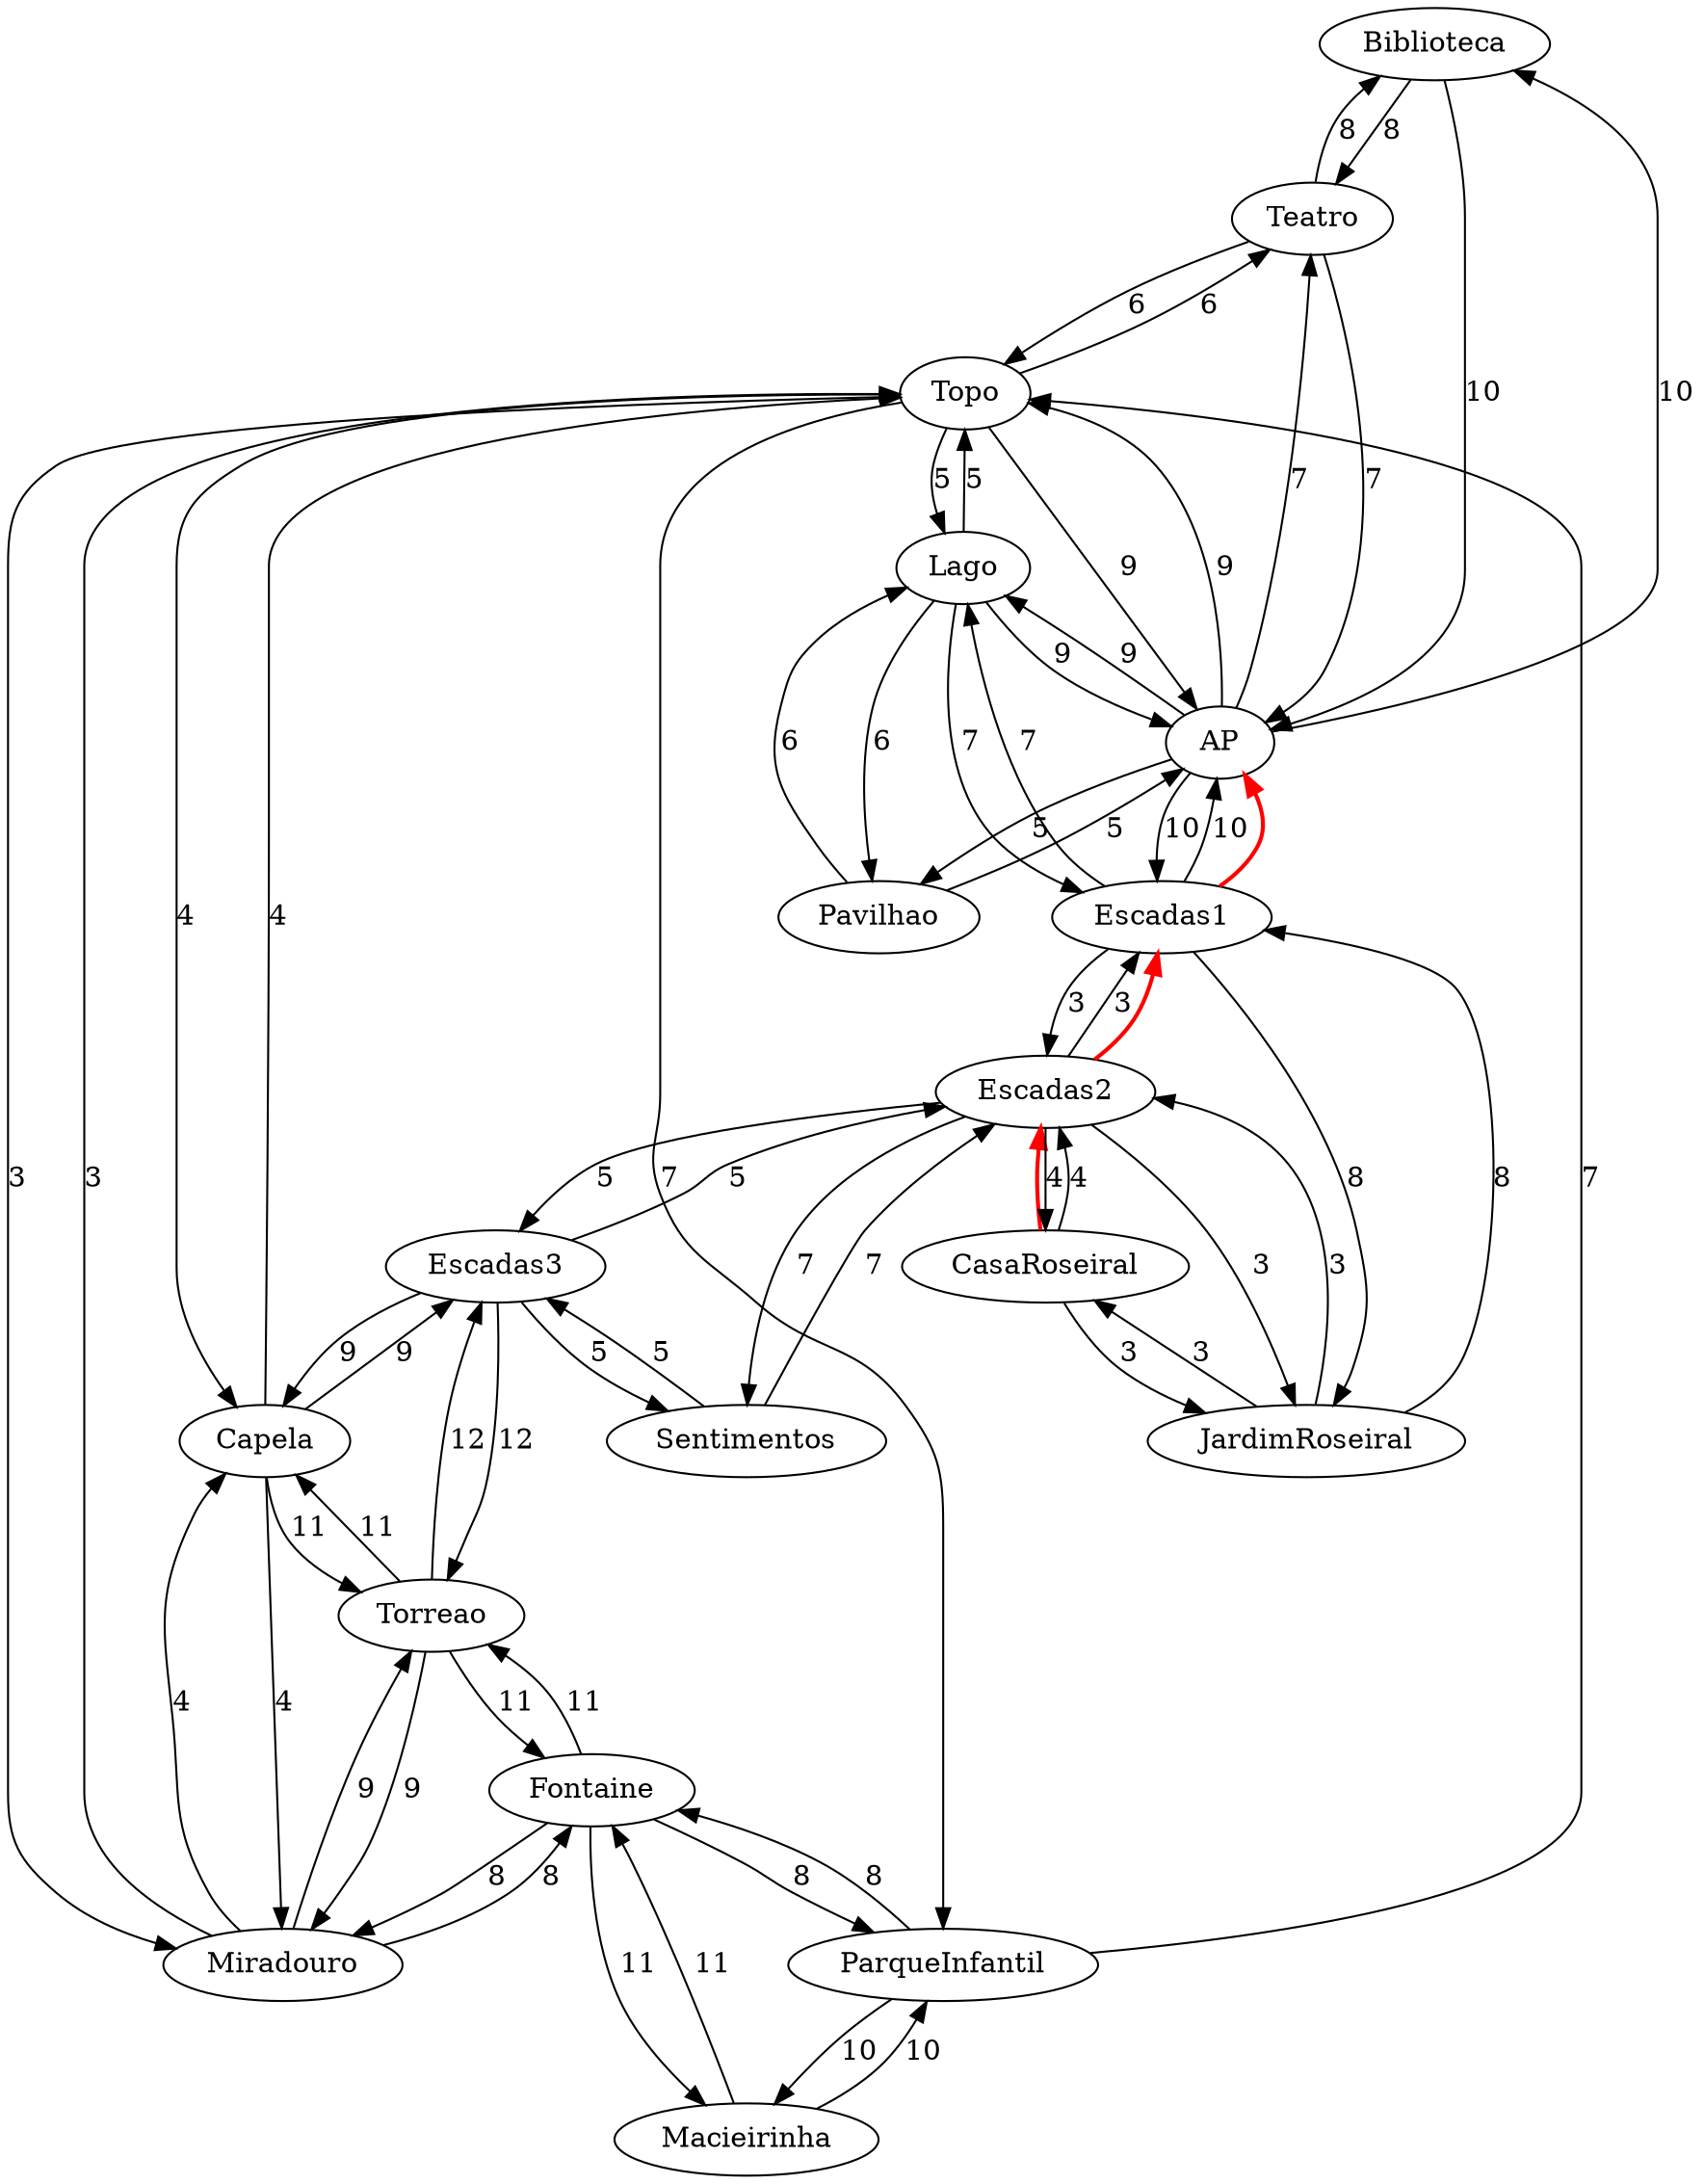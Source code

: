 digraph G {
  "﻿Biblioteca" [label="﻿Biblioteca"];
  "Teatro" [label="Teatro"];
  "AP" [label="AP"];
  "Pavilhao" [label="Pavilhao"];
  "Topo" [label="Topo"];
  "ParqueInfantil" [label="ParqueInfantil"];
  "Macieirinha" [label="Macieirinha"];
  "Fontaine" [label="Fontaine"];
  "Miradouro" [label="Miradouro"];
  "Capela" [label="Capela"];
  "Torreao" [label="Torreao"];
  "Lago" [label="Lago"];
  "Escadas3" [label="Escadas3"];
  "Sentimentos" [label="Sentimentos"];
  "CasaRoseiral" [label="CasaRoseiral"];
  "JardimRoseiral" [label="JardimRoseiral"];
  "Escadas2" [label="Escadas2"];
  "Escadas1" [label="Escadas1"];
  "﻿Biblioteca" -> "Teatro" [label="8"];
  "﻿Biblioteca" -> "AP" [label="10"];
  "Teatro" -> "﻿Biblioteca" [label="8"];
  "Teatro" -> "AP" [label="7"];
  "Teatro" -> "Topo" [label="6"];
  "AP" -> "﻿Biblioteca" [label="10"];
  "AP" -> "Teatro" [label="7"];
  "AP" -> "Pavilhao" [label="5"];
  "AP" -> "Topo" [label="9"];
  "AP" -> "Lago" [label="9"];
  "AP" -> "Escadas1" [label="10"];
  "Pavilhao" -> "AP" [label="5"];
  "Pavilhao" -> "Lago" [label="6"];
  "Topo" -> "Teatro" [label="6"];
  "Topo" -> "AP" [label="9"];
  "Topo" -> "ParqueInfantil" [label="7"];
  "Topo" -> "Miradouro" [label="3"];
  "Topo" -> "Capela" [label="4"];
  "Topo" -> "Lago" [label="5"];
  "ParqueInfantil" -> "Topo" [label="7"];
  "ParqueInfantil" -> "Macieirinha" [label="10"];
  "ParqueInfantil" -> "Fontaine" [label="8"];
  "Macieirinha" -> "ParqueInfantil" [label="10"];
  "Macieirinha" -> "Fontaine" [label="11"];
  "Fontaine" -> "ParqueInfantil" [label="8"];
  "Fontaine" -> "Macieirinha" [label="11"];
  "Fontaine" -> "Miradouro" [label="8"];
  "Fontaine" -> "Torreao" [label="11"];
  "Miradouro" -> "Topo" [label="3"];
  "Miradouro" -> "Fontaine" [label="8"];
  "Miradouro" -> "Capela" [label="4"];
  "Miradouro" -> "Torreao" [label="9"];
  "Capela" -> "Topo" [label="4"];
  "Capela" -> "Miradouro" [label="4"];
  "Capela" -> "Torreao" [label="11"];
  "Capela" -> "Escadas3" [label="9"];
  "Torreao" -> "Fontaine" [label="11"];
  "Torreao" -> "Miradouro" [label="9"];
  "Torreao" -> "Capela" [label="11"];
  "Torreao" -> "Escadas3" [label="12"];
  "Lago" -> "AP" [label="9"];
  "Lago" -> "Pavilhao" [label="6"];
  "Lago" -> "Topo" [label="5"];
  "Lago" -> "Escadas1" [label="7"];
  "Escadas3" -> "Capela" [label="9"];
  "Escadas3" -> "Torreao" [label="12"];
  "Escadas3" -> "Sentimentos" [label="5"];
  "Escadas3" -> "Escadas2" [label="5"];
  "Sentimentos" -> "Escadas3" [label="5"];
  "Sentimentos" -> "Escadas2" [label="7"];
  "CasaRoseiral" -> "JardimRoseiral" [label="3"];
  "CasaRoseiral" -> "Escadas2" [label="4"];
  "JardimRoseiral" -> "CasaRoseiral" [label="3"];
  "JardimRoseiral" -> "Escadas2" [label="3"];
  "JardimRoseiral" -> "Escadas1" [label="8"];
  "Escadas2" -> "Escadas3" [label="5"];
  "Escadas2" -> "Sentimentos" [label="7"];
  "Escadas2" -> "CasaRoseiral" [label="4"];
  "Escadas2" -> "JardimRoseiral" [label="3"];
  "Escadas2" -> "Escadas1" [label="3"];
  "Escadas1" -> "AP" [label="10"];
  "Escadas1" -> "Lago" [label="7"];
  "Escadas1" -> "JardimRoseiral" [label="8"];
  "Escadas1" -> "Escadas2" [label="3"];
  "CasaRoseiral" -> "Escadas2" [color=red, penwidth=2.0];
  "Escadas2" -> "Escadas1" [color=red, penwidth=2.0];
  "Escadas1" -> "AP" [color=red, penwidth=2.0];
}
